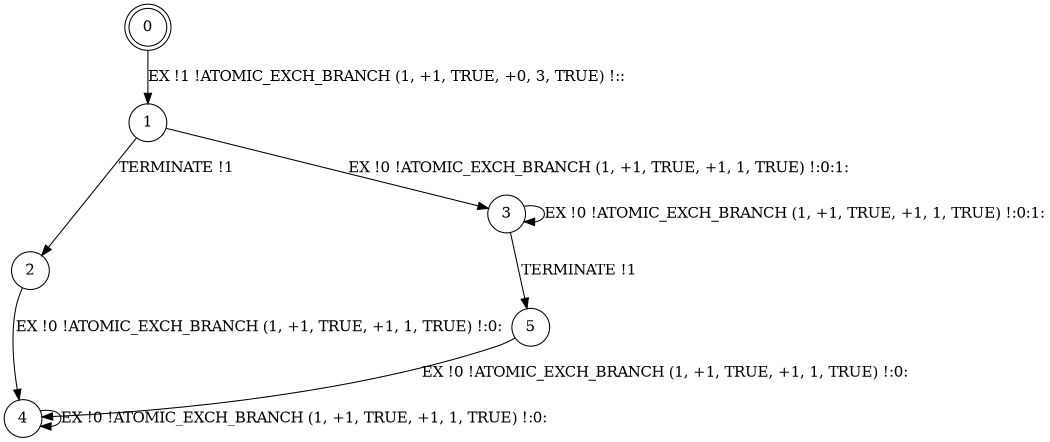 digraph BCG {
size = "7, 10.5";
center = TRUE;
node [shape = circle];
0 [peripheries = 2];
0 -> 1 [label = "EX !1 !ATOMIC_EXCH_BRANCH (1, +1, TRUE, +0, 3, TRUE) !::"];
1 -> 2 [label = "TERMINATE !1"];
1 -> 3 [label = "EX !0 !ATOMIC_EXCH_BRANCH (1, +1, TRUE, +1, 1, TRUE) !:0:1:"];
2 -> 4 [label = "EX !0 !ATOMIC_EXCH_BRANCH (1, +1, TRUE, +1, 1, TRUE) !:0:"];
3 -> 5 [label = "TERMINATE !1"];
3 -> 3 [label = "EX !0 !ATOMIC_EXCH_BRANCH (1, +1, TRUE, +1, 1, TRUE) !:0:1:"];
4 -> 4 [label = "EX !0 !ATOMIC_EXCH_BRANCH (1, +1, TRUE, +1, 1, TRUE) !:0:"];
5 -> 4 [label = "EX !0 !ATOMIC_EXCH_BRANCH (1, +1, TRUE, +1, 1, TRUE) !:0:"];
}
